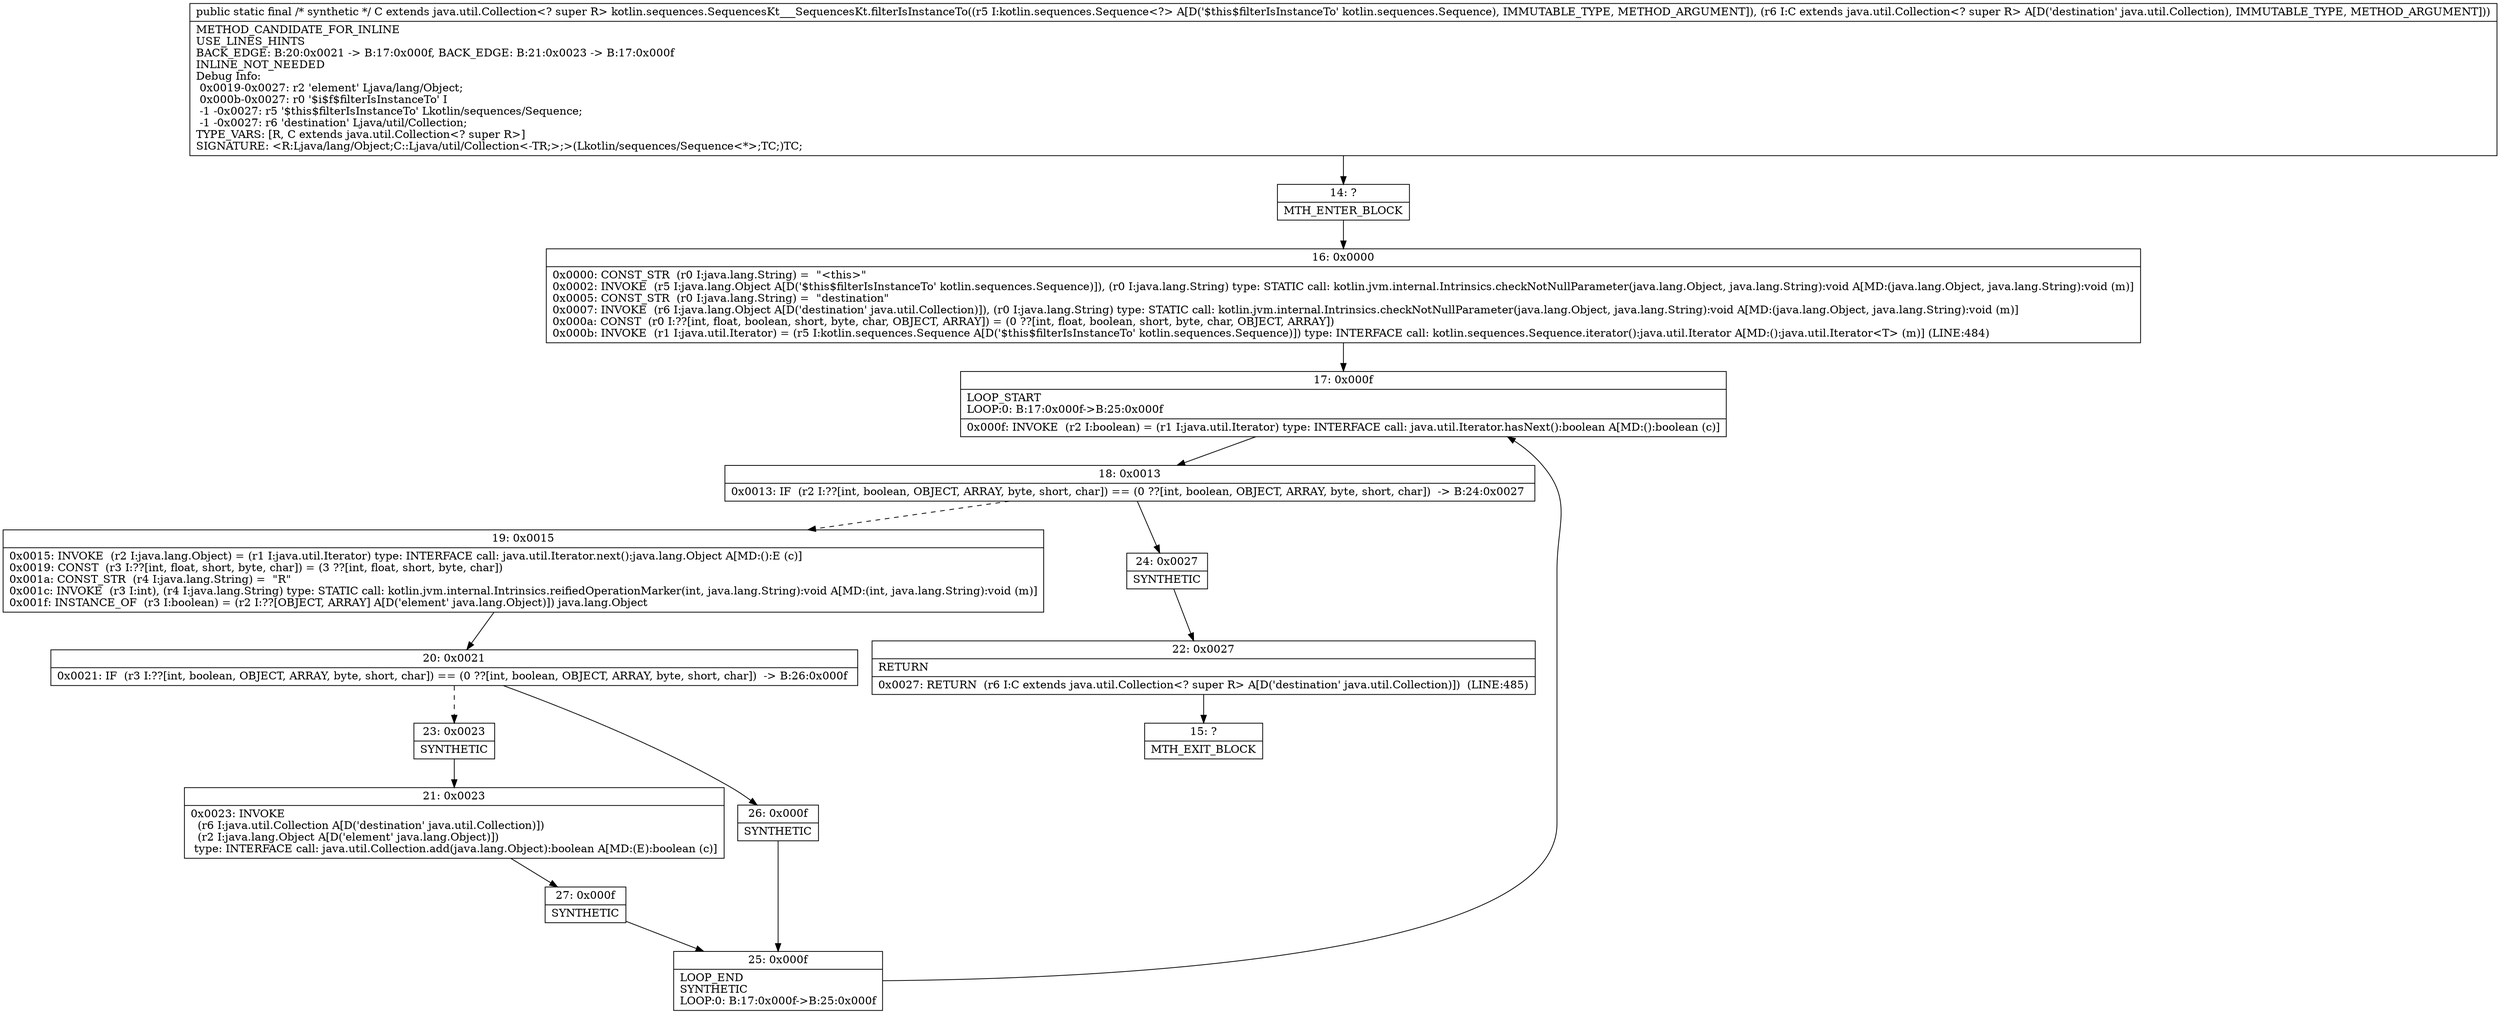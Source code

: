 digraph "CFG forkotlin.sequences.SequencesKt___SequencesKt.filterIsInstanceTo(Lkotlin\/sequences\/Sequence;Ljava\/util\/Collection;)Ljava\/util\/Collection;" {
Node_14 [shape=record,label="{14\:\ ?|MTH_ENTER_BLOCK\l}"];
Node_16 [shape=record,label="{16\:\ 0x0000|0x0000: CONST_STR  (r0 I:java.lang.String) =  \"\<this\>\" \l0x0002: INVOKE  (r5 I:java.lang.Object A[D('$this$filterIsInstanceTo' kotlin.sequences.Sequence)]), (r0 I:java.lang.String) type: STATIC call: kotlin.jvm.internal.Intrinsics.checkNotNullParameter(java.lang.Object, java.lang.String):void A[MD:(java.lang.Object, java.lang.String):void (m)]\l0x0005: CONST_STR  (r0 I:java.lang.String) =  \"destination\" \l0x0007: INVOKE  (r6 I:java.lang.Object A[D('destination' java.util.Collection)]), (r0 I:java.lang.String) type: STATIC call: kotlin.jvm.internal.Intrinsics.checkNotNullParameter(java.lang.Object, java.lang.String):void A[MD:(java.lang.Object, java.lang.String):void (m)]\l0x000a: CONST  (r0 I:??[int, float, boolean, short, byte, char, OBJECT, ARRAY]) = (0 ??[int, float, boolean, short, byte, char, OBJECT, ARRAY]) \l0x000b: INVOKE  (r1 I:java.util.Iterator) = (r5 I:kotlin.sequences.Sequence A[D('$this$filterIsInstanceTo' kotlin.sequences.Sequence)]) type: INTERFACE call: kotlin.sequences.Sequence.iterator():java.util.Iterator A[MD:():java.util.Iterator\<T\> (m)] (LINE:484)\l}"];
Node_17 [shape=record,label="{17\:\ 0x000f|LOOP_START\lLOOP:0: B:17:0x000f\-\>B:25:0x000f\l|0x000f: INVOKE  (r2 I:boolean) = (r1 I:java.util.Iterator) type: INTERFACE call: java.util.Iterator.hasNext():boolean A[MD:():boolean (c)]\l}"];
Node_18 [shape=record,label="{18\:\ 0x0013|0x0013: IF  (r2 I:??[int, boolean, OBJECT, ARRAY, byte, short, char]) == (0 ??[int, boolean, OBJECT, ARRAY, byte, short, char])  \-\> B:24:0x0027 \l}"];
Node_19 [shape=record,label="{19\:\ 0x0015|0x0015: INVOKE  (r2 I:java.lang.Object) = (r1 I:java.util.Iterator) type: INTERFACE call: java.util.Iterator.next():java.lang.Object A[MD:():E (c)]\l0x0019: CONST  (r3 I:??[int, float, short, byte, char]) = (3 ??[int, float, short, byte, char]) \l0x001a: CONST_STR  (r4 I:java.lang.String) =  \"R\" \l0x001c: INVOKE  (r3 I:int), (r4 I:java.lang.String) type: STATIC call: kotlin.jvm.internal.Intrinsics.reifiedOperationMarker(int, java.lang.String):void A[MD:(int, java.lang.String):void (m)]\l0x001f: INSTANCE_OF  (r3 I:boolean) = (r2 I:??[OBJECT, ARRAY] A[D('element' java.lang.Object)]) java.lang.Object \l}"];
Node_20 [shape=record,label="{20\:\ 0x0021|0x0021: IF  (r3 I:??[int, boolean, OBJECT, ARRAY, byte, short, char]) == (0 ??[int, boolean, OBJECT, ARRAY, byte, short, char])  \-\> B:26:0x000f \l}"];
Node_23 [shape=record,label="{23\:\ 0x0023|SYNTHETIC\l}"];
Node_21 [shape=record,label="{21\:\ 0x0023|0x0023: INVOKE  \l  (r6 I:java.util.Collection A[D('destination' java.util.Collection)])\l  (r2 I:java.lang.Object A[D('element' java.lang.Object)])\l type: INTERFACE call: java.util.Collection.add(java.lang.Object):boolean A[MD:(E):boolean (c)]\l}"];
Node_27 [shape=record,label="{27\:\ 0x000f|SYNTHETIC\l}"];
Node_25 [shape=record,label="{25\:\ 0x000f|LOOP_END\lSYNTHETIC\lLOOP:0: B:17:0x000f\-\>B:25:0x000f\l}"];
Node_26 [shape=record,label="{26\:\ 0x000f|SYNTHETIC\l}"];
Node_24 [shape=record,label="{24\:\ 0x0027|SYNTHETIC\l}"];
Node_22 [shape=record,label="{22\:\ 0x0027|RETURN\l|0x0027: RETURN  (r6 I:C extends java.util.Collection\<? super R\> A[D('destination' java.util.Collection)])  (LINE:485)\l}"];
Node_15 [shape=record,label="{15\:\ ?|MTH_EXIT_BLOCK\l}"];
MethodNode[shape=record,label="{public static final \/* synthetic *\/ C extends java.util.Collection\<? super R\> kotlin.sequences.SequencesKt___SequencesKt.filterIsInstanceTo((r5 I:kotlin.sequences.Sequence\<?\> A[D('$this$filterIsInstanceTo' kotlin.sequences.Sequence), IMMUTABLE_TYPE, METHOD_ARGUMENT]), (r6 I:C extends java.util.Collection\<? super R\> A[D('destination' java.util.Collection), IMMUTABLE_TYPE, METHOD_ARGUMENT]))  | METHOD_CANDIDATE_FOR_INLINE\lUSE_LINES_HINTS\lBACK_EDGE: B:20:0x0021 \-\> B:17:0x000f, BACK_EDGE: B:21:0x0023 \-\> B:17:0x000f\lINLINE_NOT_NEEDED\lDebug Info:\l  0x0019\-0x0027: r2 'element' Ljava\/lang\/Object;\l  0x000b\-0x0027: r0 '$i$f$filterIsInstanceTo' I\l  \-1 \-0x0027: r5 '$this$filterIsInstanceTo' Lkotlin\/sequences\/Sequence;\l  \-1 \-0x0027: r6 'destination' Ljava\/util\/Collection;\lTYPE_VARS: [R, C extends java.util.Collection\<? super R\>]\lSIGNATURE: \<R:Ljava\/lang\/Object;C::Ljava\/util\/Collection\<\-TR;\>;\>(Lkotlin\/sequences\/Sequence\<*\>;TC;)TC;\l}"];
MethodNode -> Node_14;Node_14 -> Node_16;
Node_16 -> Node_17;
Node_17 -> Node_18;
Node_18 -> Node_19[style=dashed];
Node_18 -> Node_24;
Node_19 -> Node_20;
Node_20 -> Node_23[style=dashed];
Node_20 -> Node_26;
Node_23 -> Node_21;
Node_21 -> Node_27;
Node_27 -> Node_25;
Node_25 -> Node_17;
Node_26 -> Node_25;
Node_24 -> Node_22;
Node_22 -> Node_15;
}


